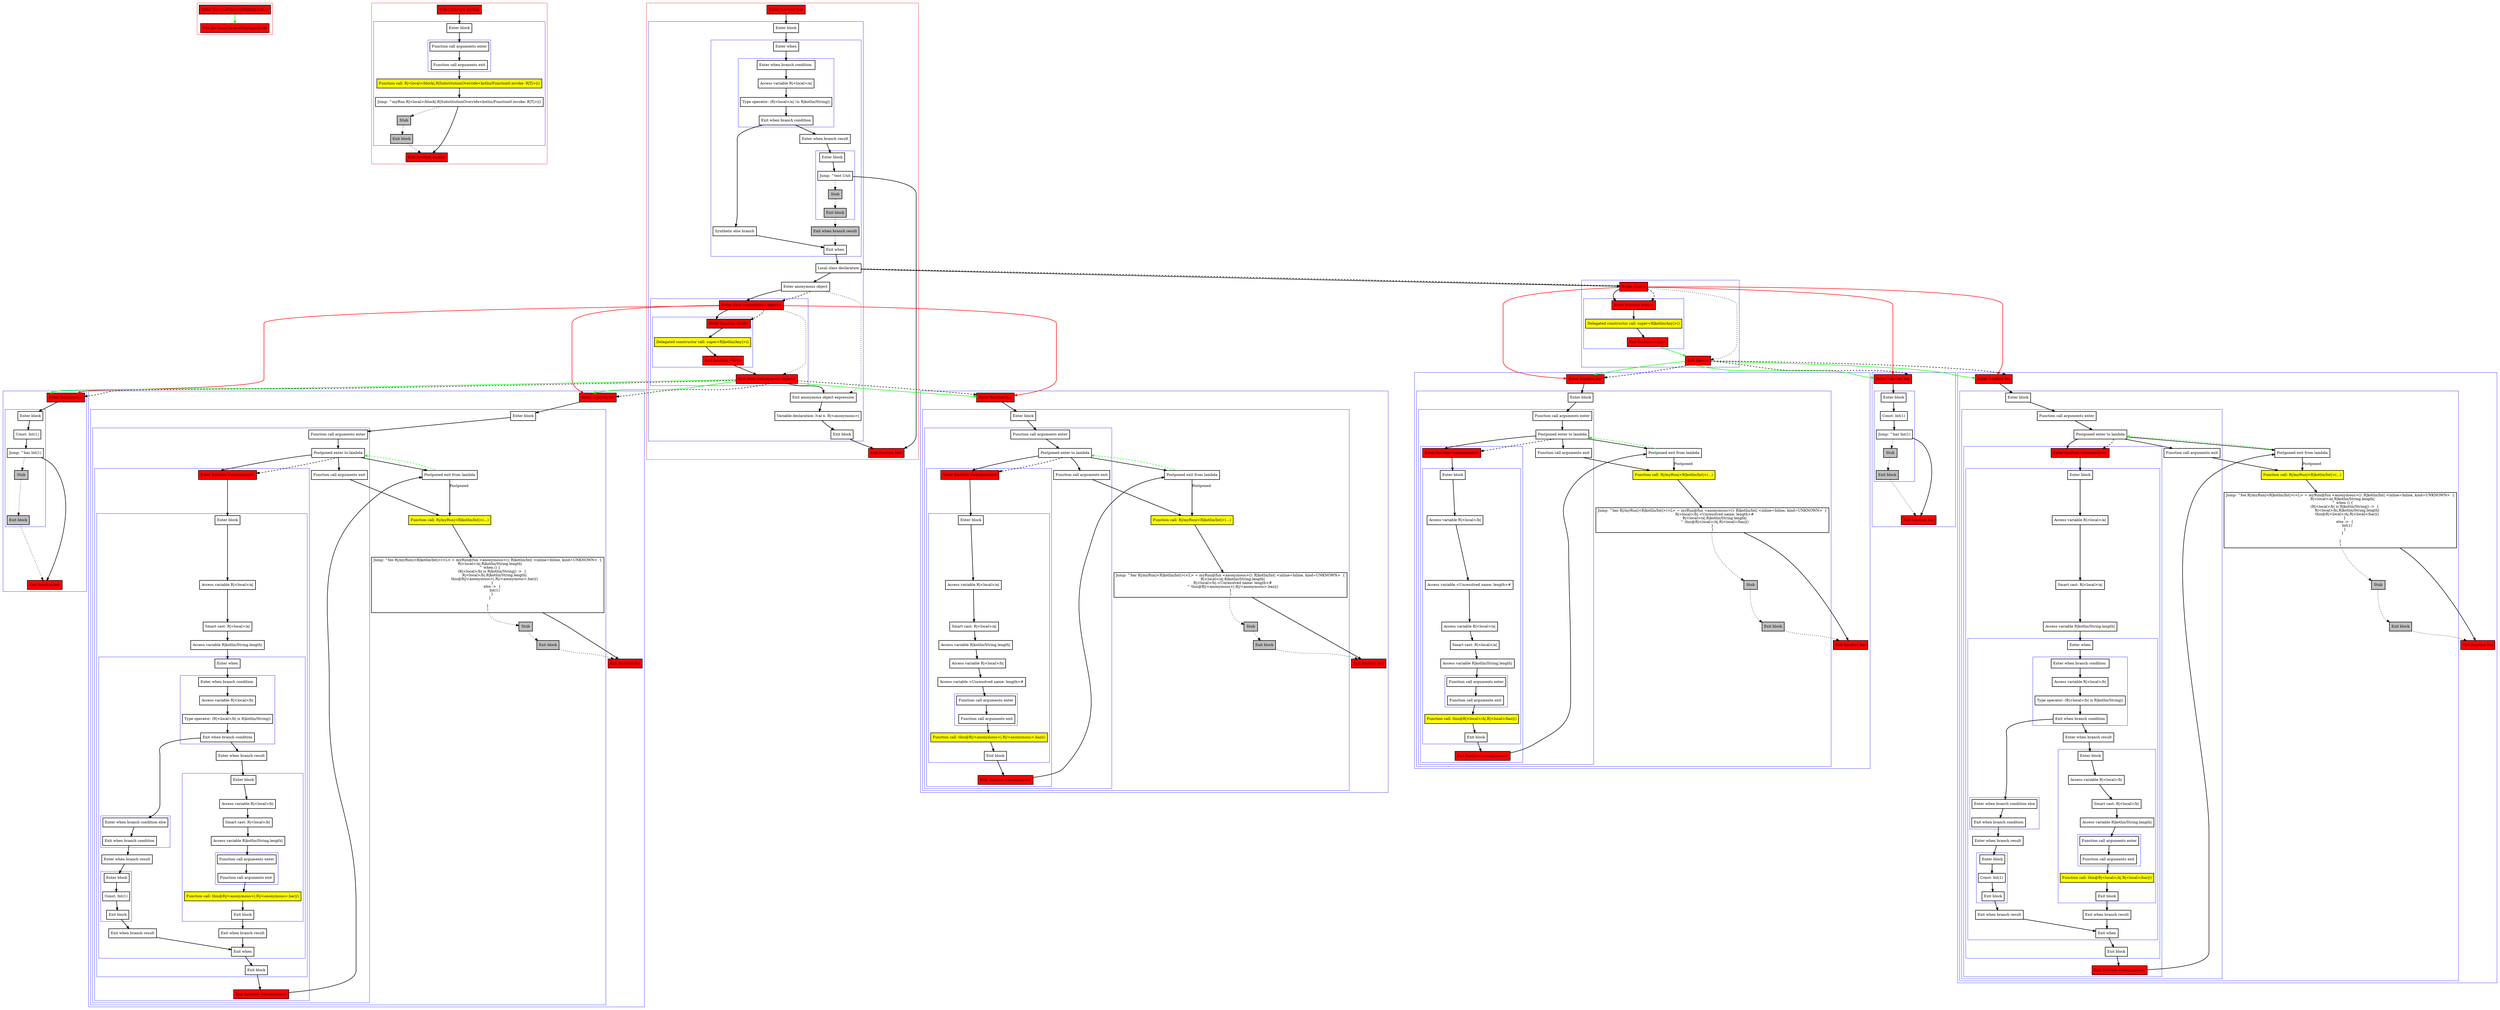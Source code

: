 digraph localClassesWithImplicit_kt {
    graph [nodesep=3]
    node [shape=box penwidth=2]
    edge [penwidth=2]

    subgraph cluster_0 {
        color=red
        0 [label="Enter file localClassesWithImplicit.kt" style="filled" fillcolor=red];
        1 [label="Exit file localClassesWithImplicit.kt" style="filled" fillcolor=red];
    }
    0 -> {1} [color=green];

    subgraph cluster_1 {
        color=red
        2 [label="Enter function myRun" style="filled" fillcolor=red];
        subgraph cluster_2 {
            color=blue
            3 [label="Enter block"];
            subgraph cluster_3 {
                color=blue
                4 [label="Function call arguments enter"];
                5 [label="Function call arguments exit"];
            }
            6 [label="Function call: R|<local>/block|.R|SubstitutionOverride<kotlin/Function0.invoke: R|T|>|()" style="filled" fillcolor=yellow];
            7 [label="Jump: ^myRun R|<local>/block|.R|SubstitutionOverride<kotlin/Function0.invoke: R|T|>|()"];
            8 [label="Stub" style="filled" fillcolor=gray];
            9 [label="Exit block" style="filled" fillcolor=gray];
        }
        10 [label="Exit function myRun" style="filled" fillcolor=red];
    }
    2 -> {3};
    3 -> {4};
    4 -> {5};
    5 -> {6};
    6 -> {7};
    7 -> {10};
    7 -> {8} [style=dotted];
    8 -> {9} [style=dotted];
    9 -> {10} [style=dotted];

    subgraph cluster_4 {
        color=red
        11 [label="Enter function test" style="filled" fillcolor=red];
        subgraph cluster_5 {
            color=blue
            12 [label="Enter block"];
            subgraph cluster_6 {
                color=blue
                13 [label="Enter when"];
                subgraph cluster_7 {
                    color=blue
                    14 [label="Enter when branch condition "];
                    15 [label="Access variable R|<local>/a|"];
                    16 [label="Type operator: (R|<local>/a| !is R|kotlin/String|)"];
                    17 [label="Exit when branch condition"];
                }
                18 [label="Synthetic else branch"];
                19 [label="Enter when branch result"];
                subgraph cluster_8 {
                    color=blue
                    20 [label="Enter block"];
                    21 [label="Jump: ^test Unit"];
                    22 [label="Stub" style="filled" fillcolor=gray];
                    23 [label="Exit block" style="filled" fillcolor=gray];
                }
                24 [label="Exit when branch result" style="filled" fillcolor=gray];
                25 [label="Exit when"];
            }
            26 [label="Local class declaration"];
            27 [label="Enter anonymous object"];
            subgraph cluster_9 {
                color=blue
                28 [label="Enter class <anonymous object>" style="filled" fillcolor=red];
                subgraph cluster_10 {
                    color=blue
                    29 [label="Enter function <init>" style="filled" fillcolor=red];
                    30 [label="Delegated constructor call: super<R|kotlin/Any|>()" style="filled" fillcolor=yellow];
                    31 [label="Exit function <init>" style="filled" fillcolor=red];
                }
                32 [label="Exit class <anonymous object>" style="filled" fillcolor=red];
            }
            33 [label="Exit anonymous object expression"];
            34 [label="Variable declaration: lval x: R|<anonymous>|"];
            35 [label="Exit block"];
        }
        36 [label="Exit function test" style="filled" fillcolor=red];
    }
    subgraph cluster_11 {
        color=blue
        37 [label="Enter function baz" style="filled" fillcolor=red];
        subgraph cluster_12 {
            color=blue
            38 [label="Enter block"];
            39 [label="Const: Int(1)"];
            40 [label="Jump: ^baz Int(1)"];
            41 [label="Stub" style="filled" fillcolor=gray];
            42 [label="Exit block" style="filled" fillcolor=gray];
        }
        43 [label="Exit function baz" style="filled" fillcolor=red];
    }
    subgraph cluster_13 {
        color=blue
        44 [label="Enter function bar" style="filled" fillcolor=red];
        subgraph cluster_14 {
            color=blue
            45 [label="Enter block"];
            subgraph cluster_15 {
                color=blue
                46 [label="Function call arguments enter"];
                47 [label="Postponed enter to lambda"];
                subgraph cluster_16 {
                    color=blue
                    48 [label="Enter function <anonymous>" style="filled" fillcolor=red];
                    subgraph cluster_17 {
                        color=blue
                        49 [label="Enter block"];
                        50 [label="Access variable R|<local>/a|"];
                        51 [label="Smart cast: R|<local>/a|"];
                        52 [label="Access variable R|kotlin/String.length|"];
                        53 [label="Access variable R|<local>/b|"];
                        54 [label="Access variable <Unresolved name: length>#"];
                        subgraph cluster_18 {
                            color=blue
                            55 [label="Function call arguments enter"];
                            56 [label="Function call arguments exit"];
                        }
                        57 [label="Function call: this@R|/<anonymous>|.R|/<anonymous>.baz|()" style="filled" fillcolor=yellow];
                        58 [label="Exit block"];
                    }
                    59 [label="Exit function <anonymous>" style="filled" fillcolor=red];
                }
                60 [label="Function call arguments exit"];
            }
            61 [label="Postponed exit from lambda"];
            62 [label="Function call: R|/myRun|<R|kotlin/Int|>(...)" style="filled" fillcolor=yellow];
            63 [label="Jump: ^bar R|/myRun|<R|kotlin/Int|>(<L> = myRun@fun <anonymous>(): R|kotlin/Int| <inline=Inline, kind=UNKNOWN>  {
    R|<local>/a|.R|kotlin/String.length|
    R|<local>/b|.<Unresolved name: length>#
    ^ this@R|/<anonymous>|.R|/<anonymous>.baz|()
}
)"];
            64 [label="Stub" style="filled" fillcolor=gray];
            65 [label="Exit block" style="filled" fillcolor=gray];
        }
        66 [label="Exit function bar" style="filled" fillcolor=red];
    }
    subgraph cluster_19 {
        color=blue
        67 [label="Enter function foo" style="filled" fillcolor=red];
        subgraph cluster_20 {
            color=blue
            68 [label="Enter block"];
            subgraph cluster_21 {
                color=blue
                69 [label="Function call arguments enter"];
                70 [label="Postponed enter to lambda"];
                subgraph cluster_22 {
                    color=blue
                    71 [label="Enter function <anonymous>" style="filled" fillcolor=red];
                    subgraph cluster_23 {
                        color=blue
                        72 [label="Enter block"];
                        73 [label="Access variable R|<local>/a|"];
                        74 [label="Smart cast: R|<local>/a|"];
                        75 [label="Access variable R|kotlin/String.length|"];
                        subgraph cluster_24 {
                            color=blue
                            76 [label="Enter when"];
                            subgraph cluster_25 {
                                color=blue
                                77 [label="Enter when branch condition "];
                                78 [label="Access variable R|<local>/b|"];
                                79 [label="Type operator: (R|<local>/b| is R|kotlin/String|)"];
                                80 [label="Exit when branch condition"];
                            }
                            subgraph cluster_26 {
                                color=blue
                                81 [label="Enter when branch condition else"];
                                82 [label="Exit when branch condition"];
                            }
                            83 [label="Enter when branch result"];
                            subgraph cluster_27 {
                                color=blue
                                84 [label="Enter block"];
                                85 [label="Const: Int(1)"];
                                86 [label="Exit block"];
                            }
                            87 [label="Exit when branch result"];
                            88 [label="Enter when branch result"];
                            subgraph cluster_28 {
                                color=blue
                                89 [label="Enter block"];
                                90 [label="Access variable R|<local>/b|"];
                                91 [label="Smart cast: R|<local>/b|"];
                                92 [label="Access variable R|kotlin/String.length|"];
                                subgraph cluster_29 {
                                    color=blue
                                    93 [label="Function call arguments enter"];
                                    94 [label="Function call arguments exit"];
                                }
                                95 [label="Function call: this@R|/<anonymous>|.R|/<anonymous>.bar|()" style="filled" fillcolor=yellow];
                                96 [label="Exit block"];
                            }
                            97 [label="Exit when branch result"];
                            98 [label="Exit when"];
                        }
                        99 [label="Exit block"];
                    }
                    100 [label="Exit function <anonymous>" style="filled" fillcolor=red];
                }
                101 [label="Function call arguments exit"];
            }
            102 [label="Postponed exit from lambda"];
            103 [label="Function call: R|/myRun|<R|kotlin/Int|>(...)" style="filled" fillcolor=yellow];
            104 [label="Jump: ^foo R|/myRun|<R|kotlin/Int|>(<L> = myRun@fun <anonymous>(): R|kotlin/Int| <inline=Inline, kind=UNKNOWN>  {
    R|<local>/a|.R|kotlin/String.length|
    ^ when () {
        (R|<local>/b| is R|kotlin/String|) ->  {
            R|<local>/b|.R|kotlin/String.length|
            this@R|/<anonymous>|.R|/<anonymous>.bar|()
        }
        else ->  {
            Int(1)
        }
    }

}
)"];
            105 [label="Stub" style="filled" fillcolor=gray];
            106 [label="Exit block" style="filled" fillcolor=gray];
        }
        107 [label="Exit function foo" style="filled" fillcolor=red];
    }
    subgraph cluster_30 {
        color=blue
        108 [label="Enter class A" style="filled" fillcolor=red];
        subgraph cluster_31 {
            color=blue
            109 [label="Enter function <init>" style="filled" fillcolor=red];
            110 [label="Delegated constructor call: super<R|kotlin/Any|>()" style="filled" fillcolor=yellow];
            111 [label="Exit function <init>" style="filled" fillcolor=red];
        }
        112 [label="Exit class A" style="filled" fillcolor=red];
    }
    subgraph cluster_32 {
        color=blue
        113 [label="Enter function baz" style="filled" fillcolor=red];
        subgraph cluster_33 {
            color=blue
            114 [label="Enter block"];
            115 [label="Const: Int(1)"];
            116 [label="Jump: ^baz Int(1)"];
            117 [label="Stub" style="filled" fillcolor=gray];
            118 [label="Exit block" style="filled" fillcolor=gray];
        }
        119 [label="Exit function baz" style="filled" fillcolor=red];
    }
    subgraph cluster_34 {
        color=blue
        120 [label="Enter function bar" style="filled" fillcolor=red];
        subgraph cluster_35 {
            color=blue
            121 [label="Enter block"];
            subgraph cluster_36 {
                color=blue
                122 [label="Function call arguments enter"];
                123 [label="Postponed enter to lambda"];
                subgraph cluster_37 {
                    color=blue
                    124 [label="Enter function <anonymous>" style="filled" fillcolor=red];
                    subgraph cluster_38 {
                        color=blue
                        125 [label="Enter block"];
                        126 [label="Access variable R|<local>/b|"];
                        127 [label="Access variable <Unresolved name: length>#"];
                        128 [label="Access variable R|<local>/a|"];
                        129 [label="Smart cast: R|<local>/a|"];
                        130 [label="Access variable R|kotlin/String.length|"];
                        subgraph cluster_39 {
                            color=blue
                            131 [label="Function call arguments enter"];
                            132 [label="Function call arguments exit"];
                        }
                        133 [label="Function call: this@R|<local>/A|.R|<local>/baz|()" style="filled" fillcolor=yellow];
                        134 [label="Exit block"];
                    }
                    135 [label="Exit function <anonymous>" style="filled" fillcolor=red];
                }
                136 [label="Function call arguments exit"];
            }
            137 [label="Postponed exit from lambda"];
            138 [label="Function call: R|/myRun|<R|kotlin/Int|>(...)" style="filled" fillcolor=yellow];
            139 [label="Jump: ^bar R|/myRun|<R|kotlin/Int|>(<L> = myRun@fun <anonymous>(): R|kotlin/Int| <inline=Inline, kind=UNKNOWN>  {
    R|<local>/b|.<Unresolved name: length>#
    R|<local>/a|.R|kotlin/String.length|
    ^ this@R|<local>/A|.R|<local>/baz|()
}
)"];
            140 [label="Stub" style="filled" fillcolor=gray];
            141 [label="Exit block" style="filled" fillcolor=gray];
        }
        142 [label="Exit function bar" style="filled" fillcolor=red];
    }
    subgraph cluster_40 {
        color=blue
        143 [label="Enter function foo" style="filled" fillcolor=red];
        subgraph cluster_41 {
            color=blue
            144 [label="Enter block"];
            subgraph cluster_42 {
                color=blue
                145 [label="Function call arguments enter"];
                146 [label="Postponed enter to lambda"];
                subgraph cluster_43 {
                    color=blue
                    147 [label="Enter function <anonymous>" style="filled" fillcolor=red];
                    subgraph cluster_44 {
                        color=blue
                        148 [label="Enter block"];
                        149 [label="Access variable R|<local>/a|"];
                        150 [label="Smart cast: R|<local>/a|"];
                        151 [label="Access variable R|kotlin/String.length|"];
                        subgraph cluster_45 {
                            color=blue
                            152 [label="Enter when"];
                            subgraph cluster_46 {
                                color=blue
                                153 [label="Enter when branch condition "];
                                154 [label="Access variable R|<local>/b|"];
                                155 [label="Type operator: (R|<local>/b| is R|kotlin/String|)"];
                                156 [label="Exit when branch condition"];
                            }
                            subgraph cluster_47 {
                                color=blue
                                157 [label="Enter when branch condition else"];
                                158 [label="Exit when branch condition"];
                            }
                            159 [label="Enter when branch result"];
                            subgraph cluster_48 {
                                color=blue
                                160 [label="Enter block"];
                                161 [label="Const: Int(1)"];
                                162 [label="Exit block"];
                            }
                            163 [label="Exit when branch result"];
                            164 [label="Enter when branch result"];
                            subgraph cluster_49 {
                                color=blue
                                165 [label="Enter block"];
                                166 [label="Access variable R|<local>/b|"];
                                167 [label="Smart cast: R|<local>/b|"];
                                168 [label="Access variable R|kotlin/String.length|"];
                                subgraph cluster_50 {
                                    color=blue
                                    169 [label="Function call arguments enter"];
                                    170 [label="Function call arguments exit"];
                                }
                                171 [label="Function call: this@R|<local>/A|.R|<local>/bar|()" style="filled" fillcolor=yellow];
                                172 [label="Exit block"];
                            }
                            173 [label="Exit when branch result"];
                            174 [label="Exit when"];
                        }
                        175 [label="Exit block"];
                    }
                    176 [label="Exit function <anonymous>" style="filled" fillcolor=red];
                }
                177 [label="Function call arguments exit"];
            }
            178 [label="Postponed exit from lambda"];
            179 [label="Function call: R|/myRun|<R|kotlin/Int|>(...)" style="filled" fillcolor=yellow];
            180 [label="Jump: ^foo R|/myRun|<R|kotlin/Int|>(<L> = myRun@fun <anonymous>(): R|kotlin/Int| <inline=Inline, kind=UNKNOWN>  {
    R|<local>/a|.R|kotlin/String.length|
    ^ when () {
        (R|<local>/b| is R|kotlin/String|) ->  {
            R|<local>/b|.R|kotlin/String.length|
            this@R|<local>/A|.R|<local>/bar|()
        }
        else ->  {
            Int(1)
        }
    }

}
)"];
            181 [label="Stub" style="filled" fillcolor=gray];
            182 [label="Exit block" style="filled" fillcolor=gray];
        }
        183 [label="Exit function foo" style="filled" fillcolor=red];
    }
    11 -> {12};
    12 -> {13};
    13 -> {14};
    14 -> {15};
    15 -> {16};
    16 -> {17};
    17 -> {18 19};
    18 -> {25};
    19 -> {20};
    20 -> {21};
    21 -> {36};
    21 -> {22} [style=dotted];
    22 -> {23} [style=dotted];
    23 -> {24} [style=dotted];
    24 -> {25} [style=dotted];
    25 -> {26};
    26 -> {27 108};
    26 -> {108} [style=dashed];
    27 -> {28};
    27 -> {33} [style=dotted];
    27 -> {28} [style=dashed];
    28 -> {29};
    28 -> {37 44 67} [color=red];
    28 -> {32} [style=dotted];
    28 -> {29} [style=dashed];
    29 -> {30};
    30 -> {31};
    31 -> {32};
    32 -> {33};
    32 -> {37 44 67} [color=green];
    32 -> {37 44 67} [style=dashed];
    33 -> {34};
    34 -> {35};
    35 -> {36};
    37 -> {38};
    38 -> {39};
    39 -> {40};
    40 -> {43};
    40 -> {41} [style=dotted];
    41 -> {42} [style=dotted];
    42 -> {43} [style=dotted];
    44 -> {45};
    45 -> {46};
    46 -> {47};
    47 -> {48 60 61};
    47 -> {48} [style=dashed];
    48 -> {49};
    49 -> {50};
    50 -> {51};
    51 -> {52};
    52 -> {53};
    53 -> {54};
    54 -> {55};
    55 -> {56};
    56 -> {57};
    57 -> {58};
    58 -> {59};
    59 -> {61};
    60 -> {62};
    61 -> {47} [color=green style=dashed];
    61 -> {62} [label="Postponed"];
    62 -> {63};
    63 -> {66};
    63 -> {64} [style=dotted];
    64 -> {65} [style=dotted];
    65 -> {66} [style=dotted];
    67 -> {68};
    68 -> {69};
    69 -> {70};
    70 -> {71 101 102};
    70 -> {71} [style=dashed];
    71 -> {72};
    72 -> {73};
    73 -> {74};
    74 -> {75};
    75 -> {76};
    76 -> {77};
    77 -> {78};
    78 -> {79};
    79 -> {80};
    80 -> {81 88};
    81 -> {82};
    82 -> {83};
    83 -> {84};
    84 -> {85};
    85 -> {86};
    86 -> {87};
    87 -> {98};
    88 -> {89};
    89 -> {90};
    90 -> {91};
    91 -> {92};
    92 -> {93};
    93 -> {94};
    94 -> {95};
    95 -> {96};
    96 -> {97};
    97 -> {98};
    98 -> {99};
    99 -> {100};
    100 -> {102};
    101 -> {103};
    102 -> {70} [color=green style=dashed];
    102 -> {103} [label="Postponed"];
    103 -> {104};
    104 -> {107};
    104 -> {105} [style=dotted];
    105 -> {106} [style=dotted];
    106 -> {107} [style=dotted];
    108 -> {109};
    108 -> {113 120 143} [color=red];
    108 -> {112} [style=dotted];
    108 -> {109} [style=dashed];
    109 -> {110};
    110 -> {111};
    111 -> {112} [color=green];
    112 -> {113 120 143} [color=green];
    112 -> {113 120 143} [style=dashed];
    113 -> {114};
    114 -> {115};
    115 -> {116};
    116 -> {119};
    116 -> {117} [style=dotted];
    117 -> {118} [style=dotted];
    118 -> {119} [style=dotted];
    120 -> {121};
    121 -> {122};
    122 -> {123};
    123 -> {124 136 137};
    123 -> {124} [style=dashed];
    124 -> {125};
    125 -> {126};
    126 -> {127};
    127 -> {128};
    128 -> {129};
    129 -> {130};
    130 -> {131};
    131 -> {132};
    132 -> {133};
    133 -> {134};
    134 -> {135};
    135 -> {137};
    136 -> {138};
    137 -> {123} [color=green style=dashed];
    137 -> {138} [label="Postponed"];
    138 -> {139};
    139 -> {142};
    139 -> {140} [style=dotted];
    140 -> {141} [style=dotted];
    141 -> {142} [style=dotted];
    143 -> {144};
    144 -> {145};
    145 -> {146};
    146 -> {147 177 178};
    146 -> {147} [style=dashed];
    147 -> {148};
    148 -> {149};
    149 -> {150};
    150 -> {151};
    151 -> {152};
    152 -> {153};
    153 -> {154};
    154 -> {155};
    155 -> {156};
    156 -> {157 164};
    157 -> {158};
    158 -> {159};
    159 -> {160};
    160 -> {161};
    161 -> {162};
    162 -> {163};
    163 -> {174};
    164 -> {165};
    165 -> {166};
    166 -> {167};
    167 -> {168};
    168 -> {169};
    169 -> {170};
    170 -> {171};
    171 -> {172};
    172 -> {173};
    173 -> {174};
    174 -> {175};
    175 -> {176};
    176 -> {178};
    177 -> {179};
    178 -> {146} [color=green style=dashed];
    178 -> {179} [label="Postponed"];
    179 -> {180};
    180 -> {183};
    180 -> {181} [style=dotted];
    181 -> {182} [style=dotted];
    182 -> {183} [style=dotted];

}
